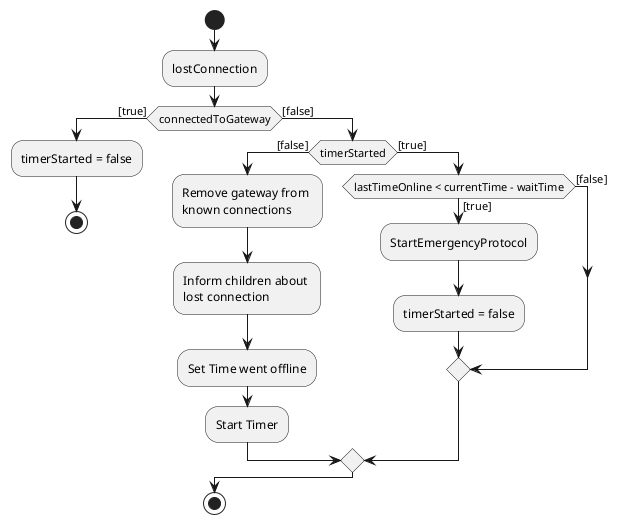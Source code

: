 @startuml


start

:lostConnection;
if (connectedToGateway) then ([true])
	:timerStarted = false;
    stop
else ([false])
	if(timerStarted) then ([false])
    	:Remove gateway from \nknown connections;
       	:Inform children about \nlost connection;
		:Set Time went offline;
        :Start Timer;
    else ([true])    
		if (lastTimeOnline < currentTime - waitTime) then ([true])
        	:StartEmergencyProtocol;
			:timerStarted = false;
            else ([false])
        endif
    endif
endif
stop
@enduml